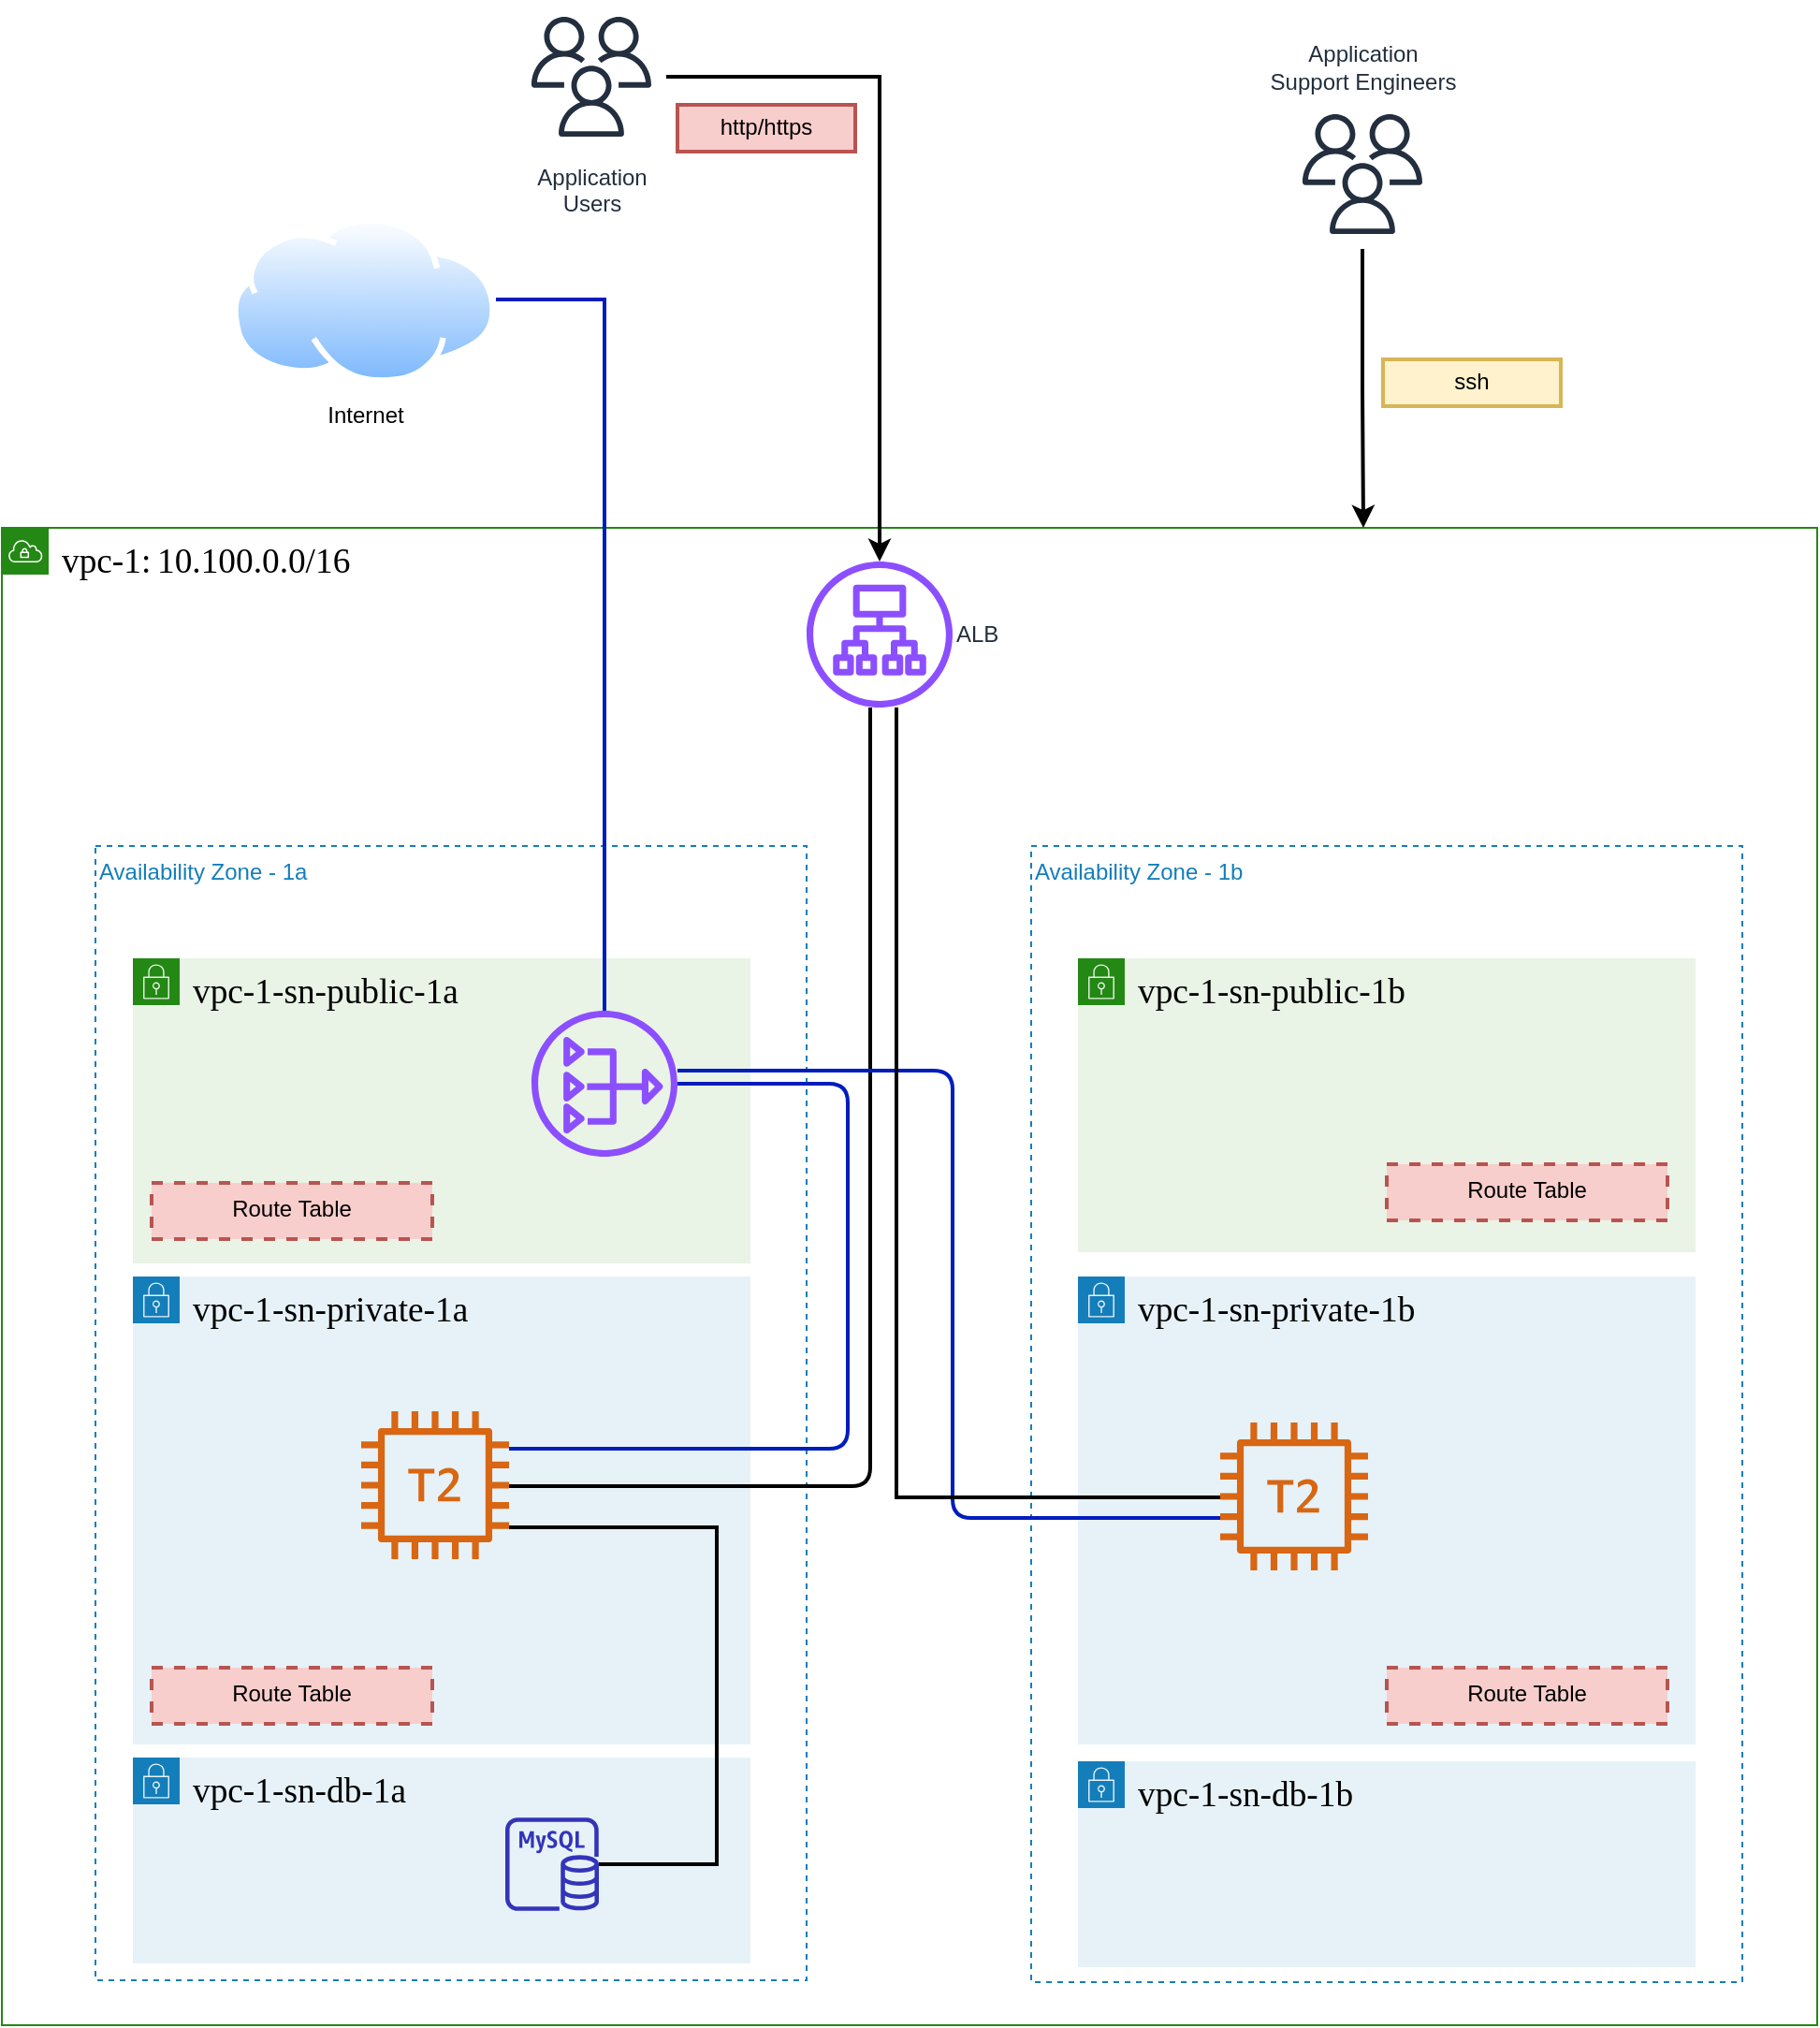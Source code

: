 <mxfile version="23.1.5" type="device">
  <diagram name="Part1" id="_OM3FWwfjT7G48boJ3s_">
    <mxGraphModel dx="1434" dy="884" grid="0" gridSize="10" guides="1" tooltips="1" connect="1" arrows="1" fold="1" page="0" pageScale="1" pageWidth="1100" pageHeight="850" math="0" shadow="0">
      <root>
        <mxCell id="FIwVsVLgRqs685gHFi1w-0" />
        <mxCell id="FIwVsVLgRqs685gHFi1w-1" parent="FIwVsVLgRqs685gHFi1w-0" />
        <mxCell id="FIwVsVLgRqs685gHFi1w-2" value="&lt;span style=&quot;font-size: 14.0pt ; font-family: &amp;quot;amazon ember&amp;quot; ; color: black&quot;&gt;vpc-1:&lt;/span&gt;&amp;nbsp;&lt;span style=&quot;font-size: 14.0pt ; font-family: &amp;quot;amazon ember&amp;quot; ; color: black&quot;&gt;10.100.0.0/16&lt;/span&gt;" style="points=[[0,0],[0.25,0],[0.5,0],[0.75,0],[1,0],[1,0.25],[1,0.5],[1,0.75],[1,1],[0.75,1],[0.5,1],[0.25,1],[0,1],[0,0.75],[0,0.5],[0,0.25]];outlineConnect=0;gradientColor=none;html=1;whiteSpace=wrap;fontSize=12;fontStyle=0;shape=mxgraph.aws4.group;grIcon=mxgraph.aws4.group_vpc;strokeColor=#248814;fillColor=none;verticalAlign=top;align=left;spacingLeft=30;fontColor=#AAB7B8;dashed=0;" parent="FIwVsVLgRqs685gHFi1w-1" vertex="1">
          <mxGeometry x="80" y="310" width="970" height="800" as="geometry" />
        </mxCell>
        <mxCell id="FIwVsVLgRqs685gHFi1w-3" value="Availability Zone - 1a" style="fillColor=none;strokeColor=#147EBA;dashed=1;verticalAlign=top;fontStyle=0;fontColor=#147EBA;align=left;" parent="FIwVsVLgRqs685gHFi1w-1" vertex="1">
          <mxGeometry x="130" y="480" width="380" height="606" as="geometry" />
        </mxCell>
        <mxCell id="FIwVsVLgRqs685gHFi1w-4" value="Availability Zone - 1b" style="fillColor=none;strokeColor=#147EBA;dashed=1;verticalAlign=top;fontStyle=0;fontColor=#147EBA;align=left;" parent="FIwVsVLgRqs685gHFi1w-1" vertex="1">
          <mxGeometry x="630" y="480" width="380" height="607" as="geometry" />
        </mxCell>
        <mxCell id="FIwVsVLgRqs685gHFi1w-5" value="&lt;span style=&quot;font-size: 14.0pt ; font-family: &amp;quot;amazon ember&amp;quot; ; color: black&quot;&gt;vpc-1-sn-public-1a&lt;br&gt;&lt;/span&gt;&lt;span style=&quot;font-size: 14.0pt ; font-family: &amp;quot;amazon ember&amp;quot; ; color: black&quot;&gt;&lt;br&gt;&lt;/span&gt;" style="points=[[0,0],[0.25,0],[0.5,0],[0.75,0],[1,0],[1,0.25],[1,0.5],[1,0.75],[1,1],[0.75,1],[0.5,1],[0.25,1],[0,1],[0,0.75],[0,0.5],[0,0.25]];outlineConnect=0;gradientColor=none;html=1;whiteSpace=wrap;fontSize=12;fontStyle=0;shape=mxgraph.aws4.group;grIcon=mxgraph.aws4.group_security_group;grStroke=0;strokeColor=#248814;fillColor=#E9F3E6;verticalAlign=top;align=left;spacingLeft=30;fontColor=#248814;dashed=0;" parent="FIwVsVLgRqs685gHFi1w-1" vertex="1">
          <mxGeometry x="150" y="540" width="330" height="163" as="geometry" />
        </mxCell>
        <mxCell id="FIwVsVLgRqs685gHFi1w-6" value="&lt;span style=&quot;font-size: 14.0pt ; font-family: &amp;quot;amazon ember&amp;quot; ; color: black&quot;&gt;vpc-1-sn-public-1b&lt;br&gt;&lt;/span&gt;&lt;span style=&quot;font-size: 14.0pt ; font-family: &amp;quot;amazon ember&amp;quot; ; color: black&quot;&gt;&lt;br&gt;&lt;/span&gt;" style="points=[[0,0],[0.25,0],[0.5,0],[0.75,0],[1,0],[1,0.25],[1,0.5],[1,0.75],[1,1],[0.75,1],[0.5,1],[0.25,1],[0,1],[0,0.75],[0,0.5],[0,0.25]];outlineConnect=0;gradientColor=none;html=1;whiteSpace=wrap;fontSize=12;fontStyle=0;shape=mxgraph.aws4.group;grIcon=mxgraph.aws4.group_security_group;grStroke=0;strokeColor=#248814;fillColor=#E9F3E6;verticalAlign=top;align=left;spacingLeft=30;fontColor=#248814;dashed=0;" parent="FIwVsVLgRqs685gHFi1w-1" vertex="1">
          <mxGeometry x="655" y="540" width="330" height="157" as="geometry" />
        </mxCell>
        <mxCell id="FIwVsVLgRqs685gHFi1w-7" value="&lt;span style=&quot;font-size: 14.0pt ; font-family: &amp;quot;amazon ember&amp;quot; ; color: black&quot;&gt;vpc-1-sn-private-1a&lt;br&gt;&lt;/span&gt;&lt;span style=&quot;font-size: 14.0pt ; font-family: &amp;quot;amazon ember&amp;quot; ; color: black&quot;&gt;&lt;br&gt;&lt;/span&gt;" style="points=[[0,0],[0.25,0],[0.5,0],[0.75,0],[1,0],[1,0.25],[1,0.5],[1,0.75],[1,1],[0.75,1],[0.5,1],[0.25,1],[0,1],[0,0.75],[0,0.5],[0,0.25]];outlineConnect=0;gradientColor=none;html=1;whiteSpace=wrap;fontSize=12;fontStyle=0;shape=mxgraph.aws4.group;grIcon=mxgraph.aws4.group_security_group;grStroke=0;strokeColor=#147EBA;fillColor=#E6F2F8;verticalAlign=top;align=left;spacingLeft=30;fontColor=#147EBA;dashed=0;" parent="FIwVsVLgRqs685gHFi1w-1" vertex="1">
          <mxGeometry x="150" y="710" width="330" height="250" as="geometry" />
        </mxCell>
        <mxCell id="FIwVsVLgRqs685gHFi1w-8" value="&lt;span style=&quot;font-size: 14.0pt ; font-family: &amp;quot;amazon ember&amp;quot; ; color: black&quot;&gt;vpc-1-sn-private-1b&lt;br&gt;&lt;/span&gt;&lt;span style=&quot;font-size: 14.0pt ; font-family: &amp;quot;amazon ember&amp;quot; ; color: black&quot;&gt;&lt;br&gt;&lt;/span&gt;" style="points=[[0,0],[0.25,0],[0.5,0],[0.75,0],[1,0],[1,0.25],[1,0.5],[1,0.75],[1,1],[0.75,1],[0.5,1],[0.25,1],[0,1],[0,0.75],[0,0.5],[0,0.25]];outlineConnect=0;gradientColor=none;html=1;whiteSpace=wrap;fontSize=12;fontStyle=0;shape=mxgraph.aws4.group;grIcon=mxgraph.aws4.group_security_group;grStroke=0;strokeColor=#147EBA;fillColor=#E6F2F8;verticalAlign=top;align=left;spacingLeft=30;fontColor=#147EBA;dashed=0;" parent="FIwVsVLgRqs685gHFi1w-1" vertex="1">
          <mxGeometry x="655" y="710" width="330" height="250" as="geometry" />
        </mxCell>
        <mxCell id="FIwVsVLgRqs685gHFi1w-10" value="&lt;span style=&quot;color: rgba(0 , 0 , 0 , 0) ; font-family: monospace ; font-size: 0px&quot;&gt;%3CmxGraphModel%3E%3Croot%3E%3CmxCell%20id%3D%220%22%2F%3E%3CmxCell%20id%3D%221%22%20parent%3D%220%22%2F%3E%3CmxCell%20id%3D%222%22%20value%3D%22cms-web-01%22%20style%3D%22outlineConnect%3D0%3BfontColor%3D%23232F3E%3BgradientColor%3Dnone%3BfillColor%3D%23D86613%3BstrokeColor%3Dnone%3Bdashed%3D0%3BverticalLabelPosition%3Dbottom%3BverticalAlign%3Dtop%3Balign%3Dcenter%3Bhtml%3D1%3BfontSize%3D12%3BfontStyle%3D0%3Baspect%3Dfixed%3BpointerEvents%3D1%3Bshape%3Dmxgraph.aws4.t2_instance%3BfontFamily%3DVerdana%3B%22%20vertex%3D%221%22%20parent%3D%221%22%3E%3CmxGeometry%20x%3D%22269%22%20y%3D%22834%22%20width%3D%2233%22%20height%3D%2233%22%20as%3D%22geometry%22%2F%3E%3C%2FmxCell%3E%3C%2Froot%3E%3C%2FmxGraphModel%3E&lt;/span&gt;" style="outlineConnect=0;fontColor=#232F3E;gradientColor=none;fillColor=#D86613;strokeColor=none;dashed=0;verticalLabelPosition=bottom;verticalAlign=top;align=center;html=1;fontSize=12;fontStyle=0;aspect=fixed;pointerEvents=1;shape=mxgraph.aws4.t2_instance;fontFamily=Verdana;" parent="FIwVsVLgRqs685gHFi1w-1" vertex="1">
          <mxGeometry x="731" y="788" width="79" height="79" as="geometry" />
        </mxCell>
        <mxCell id="FIwVsVLgRqs685gHFi1w-13" value="" style="endArrow=none;html=1;strokeWidth=2;edgeStyle=orthogonalEdgeStyle;startArrow=none;startFill=0;endFill=0;" parent="FIwVsVLgRqs685gHFi1w-1" target="BmUEXWPujjrW6N6NDiEU-2" edge="1" source="63ZmtIiYRRf0kduB_CUI-1">
          <mxGeometry width="50" height="50" relative="1" as="geometry">
            <mxPoint x="550" y="349.999" as="sourcePoint" />
            <mxPoint x="415" y="606" as="targetPoint" />
            <Array as="points">
              <mxPoint x="544" y="822" />
            </Array>
          </mxGeometry>
        </mxCell>
        <mxCell id="BmUEXWPujjrW6N6NDiEU-1" style="edgeStyle=orthogonalEdgeStyle;rounded=0;orthogonalLoop=1;jettySize=auto;html=1;strokeWidth=2;" edge="1" parent="FIwVsVLgRqs685gHFi1w-1" source="FIwVsVLgRqs685gHFi1w-17" target="63ZmtIiYRRf0kduB_CUI-1">
          <mxGeometry relative="1" as="geometry" />
        </mxCell>
        <mxCell id="FIwVsVLgRqs685gHFi1w-17" value="Application&lt;br&gt;Users" style="outlineConnect=0;fontColor=#232F3E;gradientColor=none;strokeColor=#232F3E;fillColor=#ffffff;dashed=0;verticalLabelPosition=bottom;verticalAlign=top;align=center;html=1;fontSize=12;fontStyle=0;aspect=fixed;shape=mxgraph.aws4.resourceIcon;resIcon=mxgraph.aws4.users;" parent="FIwVsVLgRqs685gHFi1w-1" vertex="1">
          <mxGeometry x="355" y="29" width="80" height="80" as="geometry" />
        </mxCell>
        <mxCell id="FIwVsVLgRqs685gHFi1w-18" value="Route Table" style="fontStyle=0;verticalAlign=middle;align=center;spacingTop=-2;fillColor=#f8cecc;rounded=0;whiteSpace=wrap;html=1;strokeColor=#b85450;strokeWidth=2;dashed=1;container=1;collapsible=0;rotation=0;labelBackgroundColor=none;" parent="FIwVsVLgRqs685gHFi1w-1" vertex="1">
          <mxGeometry x="160" y="919" width="150" height="30" as="geometry" />
        </mxCell>
        <mxCell id="FIwVsVLgRqs685gHFi1w-19" value="Route Table" style="fontStyle=0;verticalAlign=middle;align=center;spacingTop=-2;fillColor=#f8cecc;rounded=0;whiteSpace=wrap;html=1;strokeColor=#b85450;strokeWidth=2;dashed=1;container=1;collapsible=0;rotation=0;labelBackgroundColor=none;" parent="FIwVsVLgRqs685gHFi1w-1" vertex="1">
          <mxGeometry x="160" y="660" width="150" height="30" as="geometry" />
        </mxCell>
        <mxCell id="FIwVsVLgRqs685gHFi1w-20" value="Route Table" style="fontStyle=0;verticalAlign=middle;align=center;spacingTop=-2;fillColor=#f8cecc;rounded=0;whiteSpace=wrap;html=1;strokeColor=#b85450;strokeWidth=2;dashed=1;container=1;collapsible=0;rotation=0;labelBackgroundColor=none;" parent="FIwVsVLgRqs685gHFi1w-1" vertex="1">
          <mxGeometry x="820" y="650" width="150" height="30" as="geometry" />
        </mxCell>
        <mxCell id="FIwVsVLgRqs685gHFi1w-23" value="" style="endArrow=none;html=1;strokeWidth=2;edgeStyle=orthogonalEdgeStyle;startArrow=none;startFill=0;endFill=0;fillColor=#0050ef;strokeColor=#001DBC;" parent="FIwVsVLgRqs685gHFi1w-1" source="BmUEXWPujjrW6N6NDiEU-3" edge="1" target="BmUEXWPujjrW6N6NDiEU-2">
          <mxGeometry width="50" height="50" relative="1" as="geometry">
            <mxPoint x="455" y="639" as="sourcePoint" />
            <mxPoint x="390" y="884" as="targetPoint" />
            <Array as="points">
              <mxPoint x="532" y="607" />
              <mxPoint x="532" y="802" />
            </Array>
          </mxGeometry>
        </mxCell>
        <mxCell id="FIwVsVLgRqs685gHFi1w-24" value="" style="endArrow=none;html=1;strokeWidth=2;edgeStyle=orthogonalEdgeStyle;startArrow=none;startFill=0;endFill=0;fillColor=#0050ef;strokeColor=#001DBC;" parent="FIwVsVLgRqs685gHFi1w-1" source="BmUEXWPujjrW6N6NDiEU-3" target="FIwVsVLgRqs685gHFi1w-10" edge="1">
          <mxGeometry width="50" height="50" relative="1" as="geometry">
            <mxPoint x="455" y="617" as="sourcePoint" />
            <mxPoint x="388" y="881" as="targetPoint" />
            <Array as="points">
              <mxPoint x="588" y="600" />
              <mxPoint x="588" y="839" />
            </Array>
          </mxGeometry>
        </mxCell>
        <mxCell id="FIwVsVLgRqs685gHFi1w-26" value="Route Table" style="fontStyle=0;verticalAlign=middle;align=center;spacingTop=-2;fillColor=#f8cecc;rounded=0;whiteSpace=wrap;html=1;strokeColor=#b85450;strokeWidth=2;dashed=1;container=1;collapsible=0;rotation=0;labelBackgroundColor=none;" parent="FIwVsVLgRqs685gHFi1w-1" vertex="1">
          <mxGeometry x="820" y="919" width="150" height="30" as="geometry" />
        </mxCell>
        <mxCell id="FIwVsVLgRqs685gHFi1w-27" value="&lt;span style=&quot;font-size: 14.0pt ; font-family: &amp;quot;amazon ember&amp;quot; ; color: black&quot;&gt;vpc-1-sn-db-1a&lt;br&gt;&lt;/span&gt;&lt;span style=&quot;font-size: 14.0pt ; font-family: &amp;quot;amazon ember&amp;quot; ; color: black&quot;&gt;&lt;br&gt;&lt;/span&gt;" style="points=[[0,0],[0.25,0],[0.5,0],[0.75,0],[1,0],[1,0.25],[1,0.5],[1,0.75],[1,1],[0.75,1],[0.5,1],[0.25,1],[0,1],[0,0.75],[0,0.5],[0,0.25]];outlineConnect=0;gradientColor=none;html=1;whiteSpace=wrap;fontSize=12;fontStyle=0;shape=mxgraph.aws4.group;grIcon=mxgraph.aws4.group_security_group;grStroke=0;strokeColor=#147EBA;fillColor=#E6F2F8;verticalAlign=top;align=left;spacingLeft=30;fontColor=#147EBA;dashed=0;" parent="FIwVsVLgRqs685gHFi1w-1" vertex="1">
          <mxGeometry x="150" y="967" width="330" height="110" as="geometry" />
        </mxCell>
        <mxCell id="FIwVsVLgRqs685gHFi1w-28" value="&lt;span style=&quot;font-size: 14.0pt ; font-family: &amp;quot;amazon ember&amp;quot; ; color: black&quot;&gt;vpc-1-sn-db-1b&lt;br&gt;&lt;/span&gt;&lt;span style=&quot;font-size: 14.0pt ; font-family: &amp;quot;amazon ember&amp;quot; ; color: black&quot;&gt;&lt;br&gt;&lt;/span&gt;" style="points=[[0,0],[0.25,0],[0.5,0],[0.75,0],[1,0],[1,0.25],[1,0.5],[1,0.75],[1,1],[0.75,1],[0.5,1],[0.25,1],[0,1],[0,0.75],[0,0.5],[0,0.25]];outlineConnect=0;gradientColor=none;html=1;whiteSpace=wrap;fontSize=12;fontStyle=0;shape=mxgraph.aws4.group;grIcon=mxgraph.aws4.group_security_group;grStroke=0;strokeColor=#147EBA;fillColor=#E6F2F8;verticalAlign=top;align=left;spacingLeft=30;fontColor=#147EBA;dashed=0;" parent="FIwVsVLgRqs685gHFi1w-1" vertex="1">
          <mxGeometry x="655" y="969" width="330" height="110" as="geometry" />
        </mxCell>
        <mxCell id="FIwVsVLgRqs685gHFi1w-29" value="" style="outlineConnect=0;fontColor=#232F3E;gradientColor=none;fillColor=#3334B9;strokeColor=none;dashed=0;verticalLabelPosition=bottom;verticalAlign=top;align=center;html=1;fontSize=12;fontStyle=0;aspect=fixed;pointerEvents=1;shape=mxgraph.aws4.rds_mysql_instance;labelBackgroundColor=none;" parent="FIwVsVLgRqs685gHFi1w-1" vertex="1">
          <mxGeometry x="349" y="999" width="50" height="50" as="geometry" />
        </mxCell>
        <mxCell id="FIwVsVLgRqs685gHFi1w-32" style="edgeStyle=orthogonalEdgeStyle;rounded=0;orthogonalLoop=1;jettySize=auto;html=1;startArrow=none;startFill=0;endArrow=none;endFill=0;strokeWidth=2;" parent="FIwVsVLgRqs685gHFi1w-1" source="FIwVsVLgRqs685gHFi1w-29" target="BmUEXWPujjrW6N6NDiEU-2" edge="1">
          <mxGeometry relative="1" as="geometry">
            <mxPoint x="401.5" y="1037" as="sourcePoint" />
            <mxPoint x="393" y="893" as="targetPoint" />
            <Array as="points">
              <mxPoint x="462" y="1024" />
              <mxPoint x="462" y="844" />
            </Array>
          </mxGeometry>
        </mxCell>
        <mxCell id="JDCI6RPOC5cV9QV5NdkU-0" value="http/https" style="fontStyle=0;verticalAlign=middle;align=center;spacingTop=-2;fillColor=#f8cecc;rounded=0;whiteSpace=wrap;html=1;strokeColor=#b85450;strokeWidth=2;container=1;collapsible=0;rotation=0;labelBackgroundColor=none;" parent="FIwVsVLgRqs685gHFi1w-1" vertex="1">
          <mxGeometry x="441" y="84" width="95" height="25" as="geometry" />
        </mxCell>
        <mxCell id="JDCI6RPOC5cV9QV5NdkU-2" style="edgeStyle=orthogonalEdgeStyle;rounded=0;orthogonalLoop=1;jettySize=auto;html=1;entryX=0.75;entryY=0;entryDx=0;entryDy=0;strokeWidth=2;" parent="FIwVsVLgRqs685gHFi1w-1" source="JDCI6RPOC5cV9QV5NdkU-1" target="FIwVsVLgRqs685gHFi1w-2" edge="1">
          <mxGeometry relative="1" as="geometry" />
        </mxCell>
        <mxCell id="JDCI6RPOC5cV9QV5NdkU-1" value="Application&lt;br style=&quot;border-color: var(--border-color);&quot;&gt;Support Engineers" style="outlineConnect=0;fontColor=#232F3E;gradientColor=none;strokeColor=#232F3E;fillColor=#ffffff;dashed=0;verticalLabelPosition=top;verticalAlign=bottom;align=center;html=1;fontSize=12;fontStyle=0;aspect=fixed;shape=mxgraph.aws4.resourceIcon;resIcon=mxgraph.aws4.users;labelPosition=center;" parent="FIwVsVLgRqs685gHFi1w-1" vertex="1">
          <mxGeometry x="767" y="81" width="80" height="80" as="geometry" />
        </mxCell>
        <mxCell id="JDCI6RPOC5cV9QV5NdkU-3" value="ssh" style="fontStyle=0;verticalAlign=middle;align=center;spacingTop=-2;fillColor=#fff2cc;rounded=0;whiteSpace=wrap;html=1;strokeColor=#d6b656;strokeWidth=2;container=1;collapsible=0;rotation=0;labelBackgroundColor=none;" parent="FIwVsVLgRqs685gHFi1w-1" vertex="1">
          <mxGeometry x="818" y="220" width="95" height="25" as="geometry" />
        </mxCell>
        <mxCell id="BmUEXWPujjrW6N6NDiEU-7" style="edgeStyle=orthogonalEdgeStyle;rounded=0;orthogonalLoop=1;jettySize=auto;html=1;strokeWidth=2;endArrow=none;endFill=0;" edge="1" parent="FIwVsVLgRqs685gHFi1w-1" source="63ZmtIiYRRf0kduB_CUI-1" target="FIwVsVLgRqs685gHFi1w-10">
          <mxGeometry relative="1" as="geometry">
            <Array as="points">
              <mxPoint x="558" y="828" />
            </Array>
          </mxGeometry>
        </mxCell>
        <mxCell id="63ZmtIiYRRf0kduB_CUI-1" value="ALB" style="sketch=0;outlineConnect=0;fontColor=#232F3E;gradientColor=none;fillColor=#8C4FFF;strokeColor=none;dashed=0;verticalLabelPosition=middle;verticalAlign=middle;align=left;html=1;fontSize=12;fontStyle=0;aspect=fixed;pointerEvents=1;shape=mxgraph.aws4.application_load_balancer;labelPosition=right;" parent="FIwVsVLgRqs685gHFi1w-1" vertex="1">
          <mxGeometry x="510" y="328" width="78" height="78" as="geometry" />
        </mxCell>
        <mxCell id="BmUEXWPujjrW6N6NDiEU-2" value="&lt;span style=&quot;color: rgba(0 , 0 , 0 , 0) ; font-family: monospace ; font-size: 0px&quot;&gt;%3CmxGraphModel%3E%3Croot%3E%3CmxCell%20id%3D%220%22%2F%3E%3CmxCell%20id%3D%221%22%20parent%3D%220%22%2F%3E%3CmxCell%20id%3D%222%22%20value%3D%22cms-web-01%22%20style%3D%22outlineConnect%3D0%3BfontColor%3D%23232F3E%3BgradientColor%3Dnone%3BfillColor%3D%23D86613%3BstrokeColor%3Dnone%3Bdashed%3D0%3BverticalLabelPosition%3Dbottom%3BverticalAlign%3Dtop%3Balign%3Dcenter%3Bhtml%3D1%3BfontSize%3D12%3BfontStyle%3D0%3Baspect%3Dfixed%3BpointerEvents%3D1%3Bshape%3Dmxgraph.aws4.t2_instance%3BfontFamily%3DVerdana%3B%22%20vertex%3D%221%22%20parent%3D%221%22%3E%3CmxGeometry%20x%3D%22269%22%20y%3D%22834%22%20width%3D%2233%22%20height%3D%2233%22%20as%3D%22geometry%22%2F%3E%3C%2FmxCell%3E%3C%2Froot%3E%3C%2FmxGraphModel%3E&lt;/span&gt;" style="outlineConnect=0;fontColor=#232F3E;gradientColor=none;fillColor=#D86613;strokeColor=none;dashed=0;verticalLabelPosition=bottom;verticalAlign=top;align=center;html=1;fontSize=12;fontStyle=0;aspect=fixed;pointerEvents=1;shape=mxgraph.aws4.t2_instance;fontFamily=Verdana;" vertex="1" parent="FIwVsVLgRqs685gHFi1w-1">
          <mxGeometry x="272" y="782" width="79" height="79" as="geometry" />
        </mxCell>
        <mxCell id="BmUEXWPujjrW6N6NDiEU-4" style="edgeStyle=orthogonalEdgeStyle;rounded=0;orthogonalLoop=1;jettySize=auto;html=1;strokeWidth=2;startArrow=none;startFill=0;endArrow=none;endFill=0;fillColor=#0050ef;strokeColor=#001DBC;" edge="1" parent="FIwVsVLgRqs685gHFi1w-1" source="BmUEXWPujjrW6N6NDiEU-3" target="BmUEXWPujjrW6N6NDiEU-6">
          <mxGeometry relative="1" as="geometry">
            <mxPoint x="402" y="258" as="targetPoint" />
            <Array as="points">
              <mxPoint x="402" y="188" />
            </Array>
          </mxGeometry>
        </mxCell>
        <mxCell id="BmUEXWPujjrW6N6NDiEU-3" value="" style="sketch=0;outlineConnect=0;fontColor=#232F3E;gradientColor=none;fillColor=#8C4FFF;strokeColor=none;dashed=0;verticalLabelPosition=bottom;verticalAlign=top;align=center;html=1;fontSize=12;fontStyle=0;aspect=fixed;pointerEvents=1;shape=mxgraph.aws4.nat_gateway;" vertex="1" parent="FIwVsVLgRqs685gHFi1w-1">
          <mxGeometry x="363" y="568" width="78" height="78" as="geometry" />
        </mxCell>
        <mxCell id="BmUEXWPujjrW6N6NDiEU-6" value="Internet" style="image;aspect=fixed;perimeter=ellipsePerimeter;html=1;align=center;shadow=0;dashed=0;spacingTop=3;image=img/lib/active_directory/internet_cloud.svg;" vertex="1" parent="FIwVsVLgRqs685gHFi1w-1">
          <mxGeometry x="203" y="144" width="141" height="88.83" as="geometry" />
        </mxCell>
      </root>
    </mxGraphModel>
  </diagram>
</mxfile>
